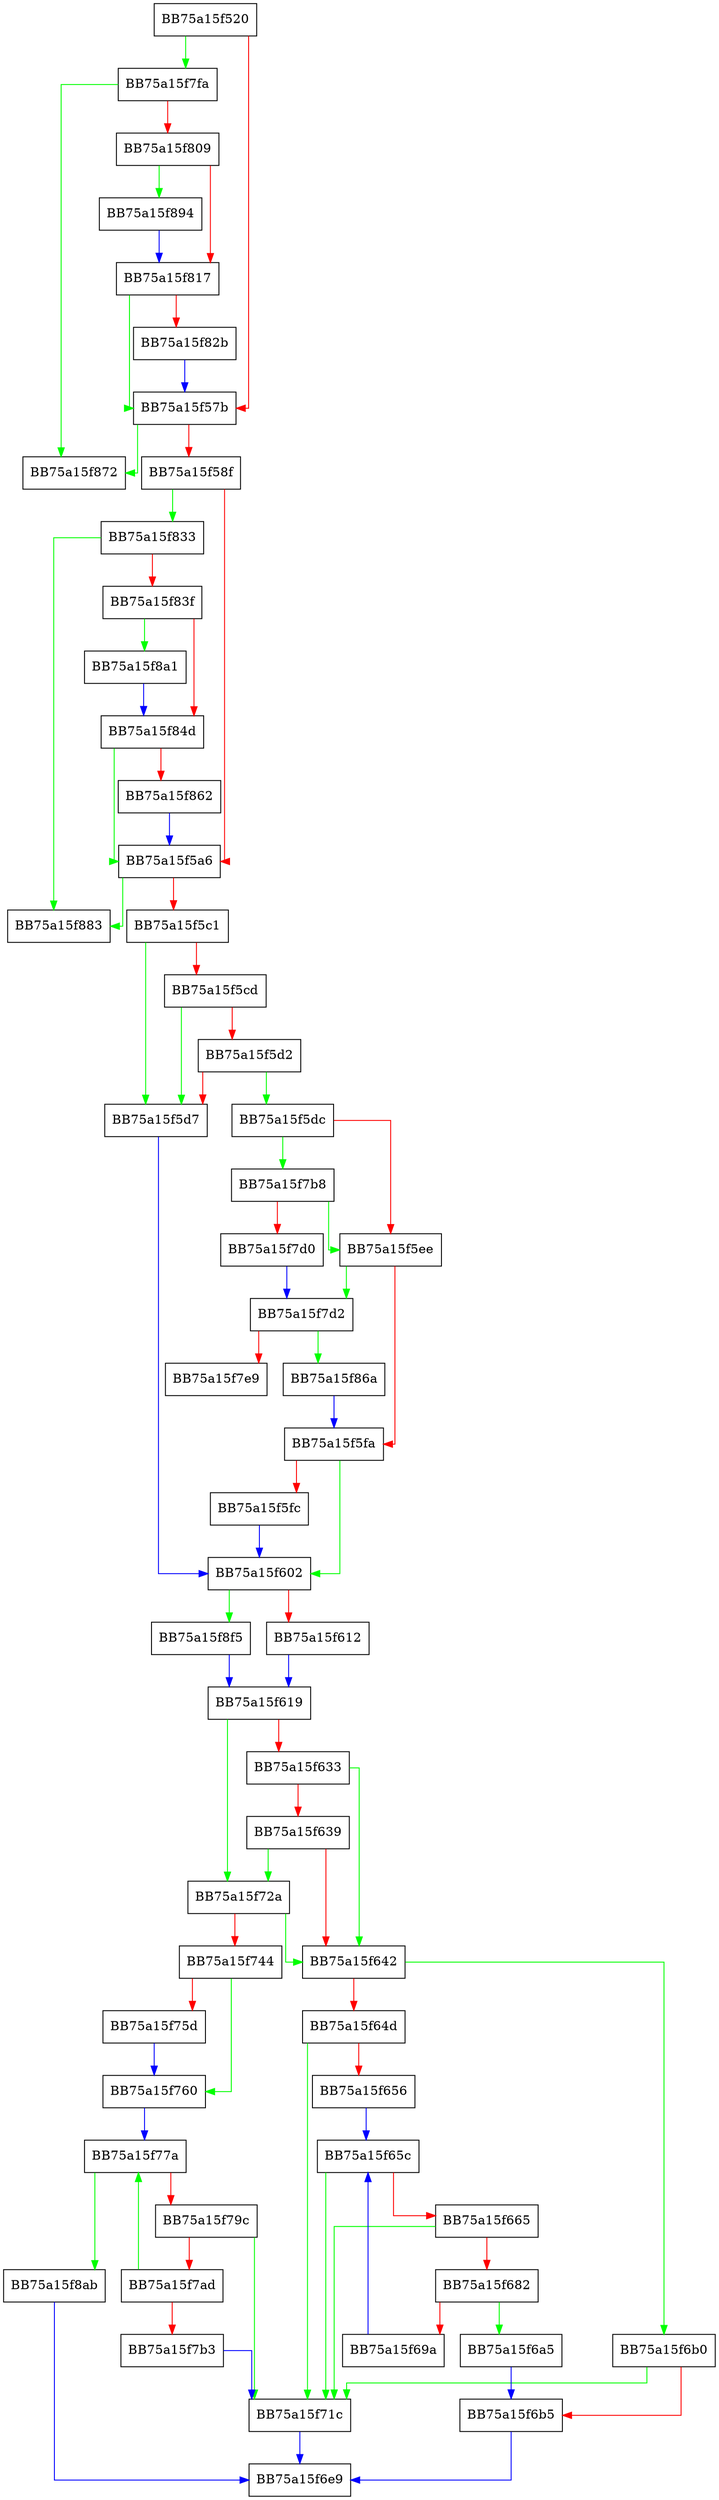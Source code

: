 digraph str_find {
  node [shape="box"];
  graph [splines=ortho];
  BB75a15f520 -> BB75a15f7fa [color="green"];
  BB75a15f520 -> BB75a15f57b [color="red"];
  BB75a15f57b -> BB75a15f872 [color="green"];
  BB75a15f57b -> BB75a15f58f [color="red"];
  BB75a15f58f -> BB75a15f833 [color="green"];
  BB75a15f58f -> BB75a15f5a6 [color="red"];
  BB75a15f5a6 -> BB75a15f883 [color="green"];
  BB75a15f5a6 -> BB75a15f5c1 [color="red"];
  BB75a15f5c1 -> BB75a15f5d7 [color="green"];
  BB75a15f5c1 -> BB75a15f5cd [color="red"];
  BB75a15f5cd -> BB75a15f5d7 [color="green"];
  BB75a15f5cd -> BB75a15f5d2 [color="red"];
  BB75a15f5d2 -> BB75a15f5dc [color="green"];
  BB75a15f5d2 -> BB75a15f5d7 [color="red"];
  BB75a15f5d7 -> BB75a15f602 [color="blue"];
  BB75a15f5dc -> BB75a15f7b8 [color="green"];
  BB75a15f5dc -> BB75a15f5ee [color="red"];
  BB75a15f5ee -> BB75a15f7d2 [color="green"];
  BB75a15f5ee -> BB75a15f5fa [color="red"];
  BB75a15f5fa -> BB75a15f602 [color="green"];
  BB75a15f5fa -> BB75a15f5fc [color="red"];
  BB75a15f5fc -> BB75a15f602 [color="blue"];
  BB75a15f602 -> BB75a15f8f5 [color="green"];
  BB75a15f602 -> BB75a15f612 [color="red"];
  BB75a15f612 -> BB75a15f619 [color="blue"];
  BB75a15f619 -> BB75a15f72a [color="green"];
  BB75a15f619 -> BB75a15f633 [color="red"];
  BB75a15f633 -> BB75a15f642 [color="green"];
  BB75a15f633 -> BB75a15f639 [color="red"];
  BB75a15f639 -> BB75a15f72a [color="green"];
  BB75a15f639 -> BB75a15f642 [color="red"];
  BB75a15f642 -> BB75a15f6b0 [color="green"];
  BB75a15f642 -> BB75a15f64d [color="red"];
  BB75a15f64d -> BB75a15f71c [color="green"];
  BB75a15f64d -> BB75a15f656 [color="red"];
  BB75a15f656 -> BB75a15f65c [color="blue"];
  BB75a15f65c -> BB75a15f71c [color="green"];
  BB75a15f65c -> BB75a15f665 [color="red"];
  BB75a15f665 -> BB75a15f71c [color="green"];
  BB75a15f665 -> BB75a15f682 [color="red"];
  BB75a15f682 -> BB75a15f6a5 [color="green"];
  BB75a15f682 -> BB75a15f69a [color="red"];
  BB75a15f69a -> BB75a15f65c [color="blue"];
  BB75a15f6a5 -> BB75a15f6b5 [color="blue"];
  BB75a15f6b0 -> BB75a15f71c [color="green"];
  BB75a15f6b0 -> BB75a15f6b5 [color="red"];
  BB75a15f6b5 -> BB75a15f6e9 [color="blue"];
  BB75a15f71c -> BB75a15f6e9 [color="blue"];
  BB75a15f72a -> BB75a15f642 [color="green"];
  BB75a15f72a -> BB75a15f744 [color="red"];
  BB75a15f744 -> BB75a15f760 [color="green"];
  BB75a15f744 -> BB75a15f75d [color="red"];
  BB75a15f75d -> BB75a15f760 [color="blue"];
  BB75a15f760 -> BB75a15f77a [color="blue"];
  BB75a15f77a -> BB75a15f8ab [color="green"];
  BB75a15f77a -> BB75a15f79c [color="red"];
  BB75a15f79c -> BB75a15f71c [color="green"];
  BB75a15f79c -> BB75a15f7ad [color="red"];
  BB75a15f7ad -> BB75a15f77a [color="green"];
  BB75a15f7ad -> BB75a15f7b3 [color="red"];
  BB75a15f7b3 -> BB75a15f71c [color="blue"];
  BB75a15f7b8 -> BB75a15f5ee [color="green"];
  BB75a15f7b8 -> BB75a15f7d0 [color="red"];
  BB75a15f7d0 -> BB75a15f7d2 [color="blue"];
  BB75a15f7d2 -> BB75a15f86a [color="green"];
  BB75a15f7d2 -> BB75a15f7e9 [color="red"];
  BB75a15f7fa -> BB75a15f872 [color="green"];
  BB75a15f7fa -> BB75a15f809 [color="red"];
  BB75a15f809 -> BB75a15f894 [color="green"];
  BB75a15f809 -> BB75a15f817 [color="red"];
  BB75a15f817 -> BB75a15f57b [color="green"];
  BB75a15f817 -> BB75a15f82b [color="red"];
  BB75a15f82b -> BB75a15f57b [color="blue"];
  BB75a15f833 -> BB75a15f883 [color="green"];
  BB75a15f833 -> BB75a15f83f [color="red"];
  BB75a15f83f -> BB75a15f8a1 [color="green"];
  BB75a15f83f -> BB75a15f84d [color="red"];
  BB75a15f84d -> BB75a15f5a6 [color="green"];
  BB75a15f84d -> BB75a15f862 [color="red"];
  BB75a15f862 -> BB75a15f5a6 [color="blue"];
  BB75a15f86a -> BB75a15f5fa [color="blue"];
  BB75a15f894 -> BB75a15f817 [color="blue"];
  BB75a15f8a1 -> BB75a15f84d [color="blue"];
  BB75a15f8ab -> BB75a15f6e9 [color="blue"];
  BB75a15f8f5 -> BB75a15f619 [color="blue"];
}